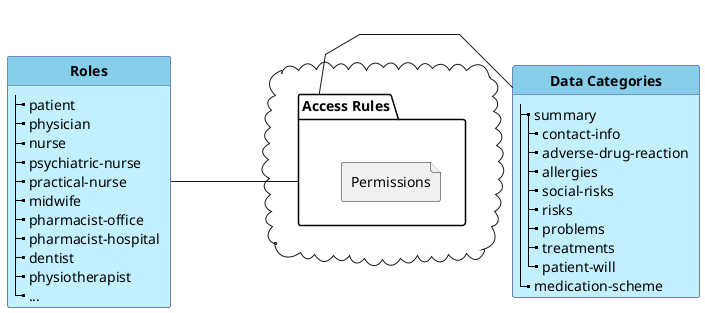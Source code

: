 @startuml
'skinparam linetype ortho
skinparam linetype polyline
hide circle
hide stereotype
allow_mixing
'!pragma layout smetana

skinparam class<<MD>> {
 BorderColor DarkSlateGray
 BackgroundColor WhiteSmoke
 HeaderBackgroundColor #909090
}

skinparam class<<TM>> {
 BorderColor #505090
 BackgroundColor APPLICATION
 HeaderBackgroundColor SkyBlue
}

class "**Data Categories**" as DC<<TM>> {
|_ summary
  |_ contact-info
'  |_ name
'  |_ address
'  |_ contact-persons
'  |_ gmf-holder
'  |_ healthcare-professionals
  |_ adverse-drug-reaction   
  |_ allergies
  |_ social-risks
  |_ risks
  |_ problems
  |_ treatments
  |_ patient-will
|_ medication-scheme
    }



class "**Roles**" as RR<<TM>> {
|_ patient
|_ physician
|_ nurse
|_ psychiatric-nurse
|_ practical-nurse
|_ midwife
|_ pharmacist-office
|_ pharmacist-hospital   
'|_ pharmacist-clinical-biologist   
|_ dentist
|_ physiotherapist
|_ ...
'|_ clinical-psychologist
'|_ clinical-orthopedagogist
'|_ pharmacist-technical-assistant
'|_ audiologist
'|_ audicien
'|_ truss-maker
'|_ dietician
'|_ occupational-therapist
'|_ lab-technologist
'|_ logopedist
'|_ orthopedist
'|_ podologist
'|_ dental-hygienist
}

cloud {
Package "**Access Rules**" as AR {
file Permissions
}
}

RR -r- AR : "                             " 
AR -r- DC : "                             "




@enduml
